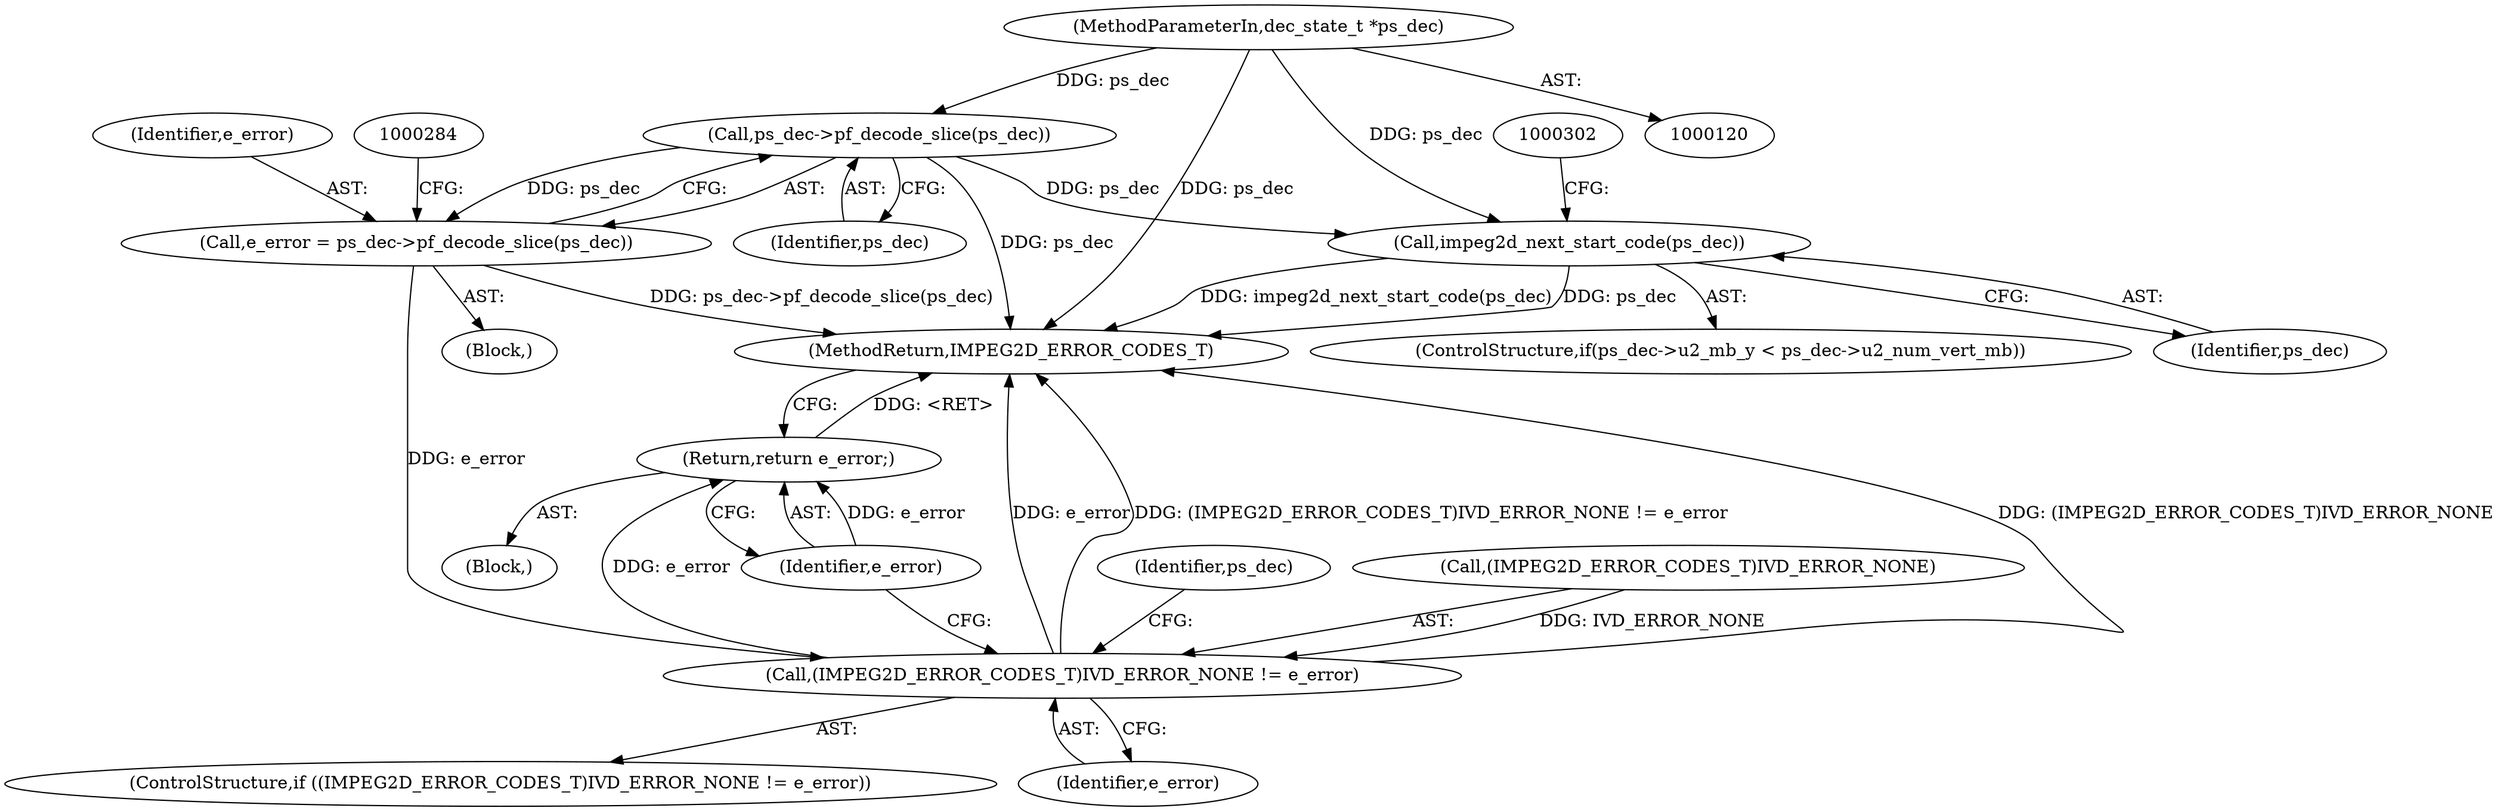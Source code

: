 digraph "0_Android_ffab15eb80630dc799eb410855c93525b75233c3_5@pointer" {
"1000121" [label="(MethodParameterIn,dec_state_t *ps_dec)"];
"1000279" [label="(Call,ps_dec->pf_decode_slice(ps_dec))"];
"1000277" [label="(Call,e_error = ps_dec->pf_decode_slice(ps_dec))"];
"1000282" [label="(Call,(IMPEG2D_ERROR_CODES_T)IVD_ERROR_NONE != e_error)"];
"1000288" [label="(Return,return e_error;)"];
"1000298" [label="(Call,impeg2d_next_start_code(ps_dec))"];
"1000278" [label="(Identifier,e_error)"];
"1000279" [label="(Call,ps_dec->pf_decode_slice(ps_dec))"];
"1000287" [label="(Block,)"];
"1000122" [label="(Block,)"];
"1000281" [label="(ControlStructure,if ((IMPEG2D_ERROR_CODES_T)IVD_ERROR_NONE != e_error))"];
"1000277" [label="(Call,e_error = ps_dec->pf_decode_slice(ps_dec))"];
"1000286" [label="(Identifier,e_error)"];
"1000290" [label="(ControlStructure,if(ps_dec->u2_mb_y < ps_dec->u2_num_vert_mb))"];
"1000289" [label="(Identifier,e_error)"];
"1000298" [label="(Call,impeg2d_next_start_code(ps_dec))"];
"1000299" [label="(Identifier,ps_dec)"];
"1000293" [label="(Identifier,ps_dec)"];
"1000304" [label="(MethodReturn,IMPEG2D_ERROR_CODES_T)"];
"1000282" [label="(Call,(IMPEG2D_ERROR_CODES_T)IVD_ERROR_NONE != e_error)"];
"1000283" [label="(Call,(IMPEG2D_ERROR_CODES_T)IVD_ERROR_NONE)"];
"1000288" [label="(Return,return e_error;)"];
"1000280" [label="(Identifier,ps_dec)"];
"1000121" [label="(MethodParameterIn,dec_state_t *ps_dec)"];
"1000121" -> "1000120"  [label="AST: "];
"1000121" -> "1000304"  [label="DDG: ps_dec"];
"1000121" -> "1000279"  [label="DDG: ps_dec"];
"1000121" -> "1000298"  [label="DDG: ps_dec"];
"1000279" -> "1000277"  [label="AST: "];
"1000279" -> "1000280"  [label="CFG: "];
"1000280" -> "1000279"  [label="AST: "];
"1000277" -> "1000279"  [label="CFG: "];
"1000279" -> "1000304"  [label="DDG: ps_dec"];
"1000279" -> "1000277"  [label="DDG: ps_dec"];
"1000279" -> "1000298"  [label="DDG: ps_dec"];
"1000277" -> "1000122"  [label="AST: "];
"1000278" -> "1000277"  [label="AST: "];
"1000284" -> "1000277"  [label="CFG: "];
"1000277" -> "1000304"  [label="DDG: ps_dec->pf_decode_slice(ps_dec)"];
"1000277" -> "1000282"  [label="DDG: e_error"];
"1000282" -> "1000281"  [label="AST: "];
"1000282" -> "1000286"  [label="CFG: "];
"1000283" -> "1000282"  [label="AST: "];
"1000286" -> "1000282"  [label="AST: "];
"1000289" -> "1000282"  [label="CFG: "];
"1000293" -> "1000282"  [label="CFG: "];
"1000282" -> "1000304"  [label="DDG: e_error"];
"1000282" -> "1000304"  [label="DDG: (IMPEG2D_ERROR_CODES_T)IVD_ERROR_NONE != e_error"];
"1000282" -> "1000304"  [label="DDG: (IMPEG2D_ERROR_CODES_T)IVD_ERROR_NONE"];
"1000283" -> "1000282"  [label="DDG: IVD_ERROR_NONE"];
"1000282" -> "1000288"  [label="DDG: e_error"];
"1000288" -> "1000287"  [label="AST: "];
"1000288" -> "1000289"  [label="CFG: "];
"1000289" -> "1000288"  [label="AST: "];
"1000304" -> "1000288"  [label="CFG: "];
"1000288" -> "1000304"  [label="DDG: <RET>"];
"1000289" -> "1000288"  [label="DDG: e_error"];
"1000298" -> "1000290"  [label="AST: "];
"1000298" -> "1000299"  [label="CFG: "];
"1000299" -> "1000298"  [label="AST: "];
"1000302" -> "1000298"  [label="CFG: "];
"1000298" -> "1000304"  [label="DDG: impeg2d_next_start_code(ps_dec)"];
"1000298" -> "1000304"  [label="DDG: ps_dec"];
}
